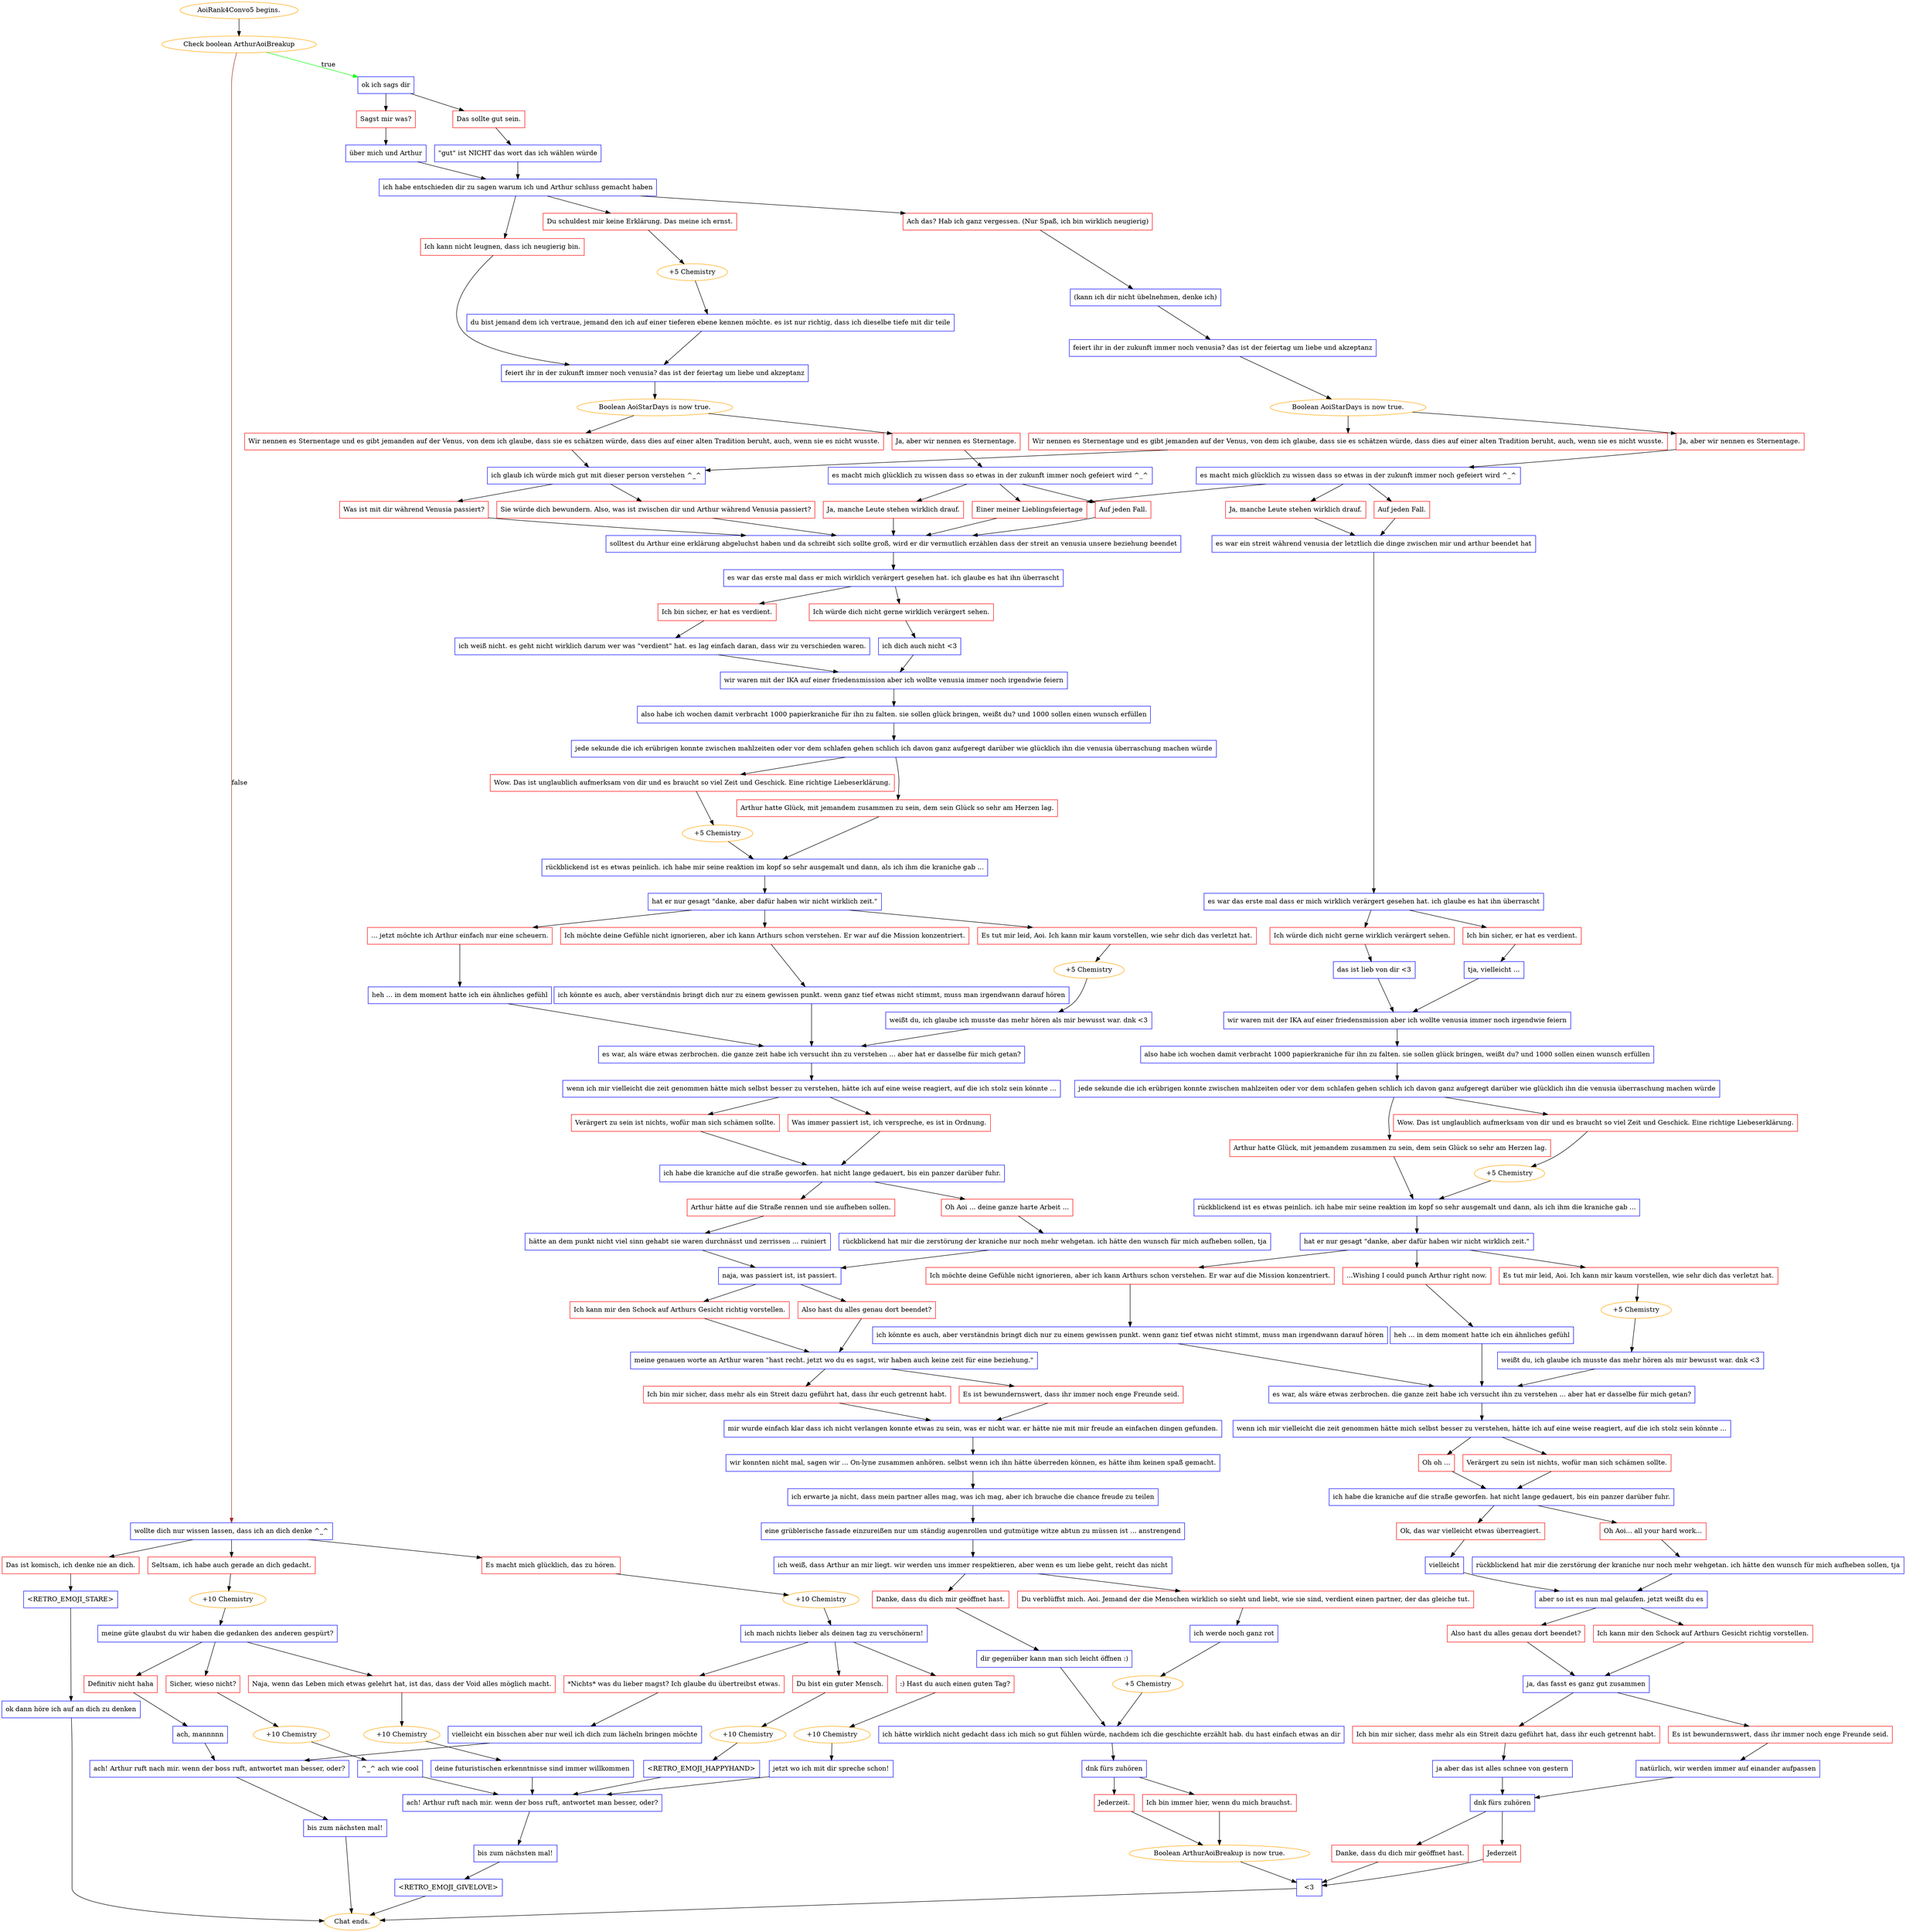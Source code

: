 digraph {
	"AoiRank4Convo5 begins." [color=orange];
		"AoiRank4Convo5 begins." -> j978891915;
	j978891915 [label="Check boolean ArthurAoiBreakup",color=orange];
		j978891915 -> j1930771139 [label=true,color=green];
		j978891915 -> j3615902018 [label=false,color=brown];
	j1930771139 [label="ok ich sags dir",shape=box,color=blue];
		j1930771139 -> j243908093;
		j1930771139 -> j3276854457;
	j3615902018 [label="wollte dich nur wissen lassen, dass ich an dich denke ^_^",shape=box,color=blue];
		j3615902018 -> j1372226602;
		j3615902018 -> j861201772;
		j3615902018 -> j1470511020;
	j243908093 [label="Sagst mir was?",shape=box,color=red];
		j243908093 -> j3746204002;
	j3276854457 [label="Das sollte gut sein.",shape=box,color=red];
		j3276854457 -> j2869185163;
	j1372226602 [label="Es macht mich glücklich, das zu hören.",shape=box,color=red];
		j1372226602 -> j1438307095;
	j861201772 [label="Seltsam, ich habe auch gerade an dich gedacht.",shape=box,color=red];
		j861201772 -> j1586001332;
	j1470511020 [label="Das ist komisch, ich denke nie an dich.",shape=box,color=red];
		j1470511020 -> j2318920505;
	j3746204002 [label="über mich und Arthur",shape=box,color=blue];
		j3746204002 -> j2883625829;
	j2869185163 [label="\"gut\" ist NICHT das wort das ich wählen würde",shape=box,color=blue];
		j2869185163 -> j2883625829;
	j1438307095 [label="+10 Chemistry",color=orange];
		j1438307095 -> j2775386548;
	j1586001332 [label="+10 Chemistry",color=orange];
		j1586001332 -> j1279086133;
	j2318920505 [label="<RETRO_EMOJI_STARE>",shape=box,color=blue];
		j2318920505 -> j1083270178;
	j2883625829 [label="ich habe entschieden dir zu sagen warum ich und Arthur schluss gemacht haben",shape=box,color=blue];
		j2883625829 -> j320133913;
		j2883625829 -> j4063493982;
		j2883625829 -> j2447356228;
	j2775386548 [label="ich mach nichts lieber als deinen tag zu verschönern!",shape=box,color=blue];
		j2775386548 -> j688075659;
		j2775386548 -> j2564841341;
		j2775386548 -> j1889386936;
	j1279086133 [label="meine güte glaubst du wir haben die gedanken des anderen gespürt?",shape=box,color=blue];
		j1279086133 -> j3313531760;
		j1279086133 -> j2456847570;
		j1279086133 -> j3143483318;
	j1083270178 [label="ok dann höre ich auf an dich zu denken",shape=box,color=blue];
		j1083270178 -> "Chat ends.";
	j320133913 [label="Du schuldest mir keine Erklärung. Das meine ich ernst.",shape=box,color=red];
		j320133913 -> j2499719358;
	j4063493982 [label="Ich kann nicht leugnen, dass ich neugierig bin.",shape=box,color=red];
		j4063493982 -> j2772637207;
	j2447356228 [label="Ach das? Hab ich ganz vergessen. (Nur Spaß, ich bin wirklich neugierig)",shape=box,color=red];
		j2447356228 -> j2847202331;
	j688075659 [label="Du bist ein guter Mensch.",shape=box,color=red];
		j688075659 -> j1383989331;
	j2564841341 [label=":) Hast du auch einen guten Tag?",shape=box,color=red];
		j2564841341 -> j2807444573;
	j1889386936 [label="*Nichts* was du lieber magst? Ich glaube du übertreibst etwas.",shape=box,color=red];
		j1889386936 -> j3552260916;
	j3313531760 [label="Definitiv nicht haha",shape=box,color=red];
		j3313531760 -> j725817903;
	j2456847570 [label="Naja, wenn das Leben mich etwas gelehrt hat, ist das, dass der Void alles möglich macht.",shape=box,color=red];
		j2456847570 -> j3968306052;
	j3143483318 [label="Sicher, wieso nicht?",shape=box,color=red];
		j3143483318 -> j149758671;
	"Chat ends." [color=orange];
	j2499719358 [label="+5 Chemistry",color=orange];
		j2499719358 -> j3024271484;
	j2772637207 [label="feiert ihr in der zukunft immer noch venusia? das ist der feiertag um liebe und akzeptanz",shape=box,color=blue];
		j2772637207 -> j2673493295;
	j2847202331 [label="(kann ich dir nicht übelnehmen, denke ich)",shape=box,color=blue];
		j2847202331 -> j3104193949;
	j1383989331 [label="+10 Chemistry",color=orange];
		j1383989331 -> j3778973985;
	j2807444573 [label="+10 Chemistry",color=orange];
		j2807444573 -> j590444381;
	j3552260916 [label="vielleicht ein bisschen aber nur weil ich dich zum lächeln bringen möchte",shape=box,color=blue];
		j3552260916 -> j1886479331;
	j725817903 [label="ach, mannnnn",shape=box,color=blue];
		j725817903 -> j1886479331;
	j3968306052 [label="+10 Chemistry",color=orange];
		j3968306052 -> j3625526473;
	j149758671 [label="+10 Chemistry",color=orange];
		j149758671 -> j2400627821;
	j3024271484 [label="du bist jemand dem ich vertraue, jemand den ich auf einer tieferen ebene kennen möchte. es ist nur richtig, dass ich dieselbe tiefe mit dir teile",shape=box,color=blue];
		j3024271484 -> j2772637207;
	j2673493295 [label="Boolean AoiStarDays is now true.",color=orange];
		j2673493295 -> j2040892148;
		j2673493295 -> j3103823907;
	j3104193949 [label="feiert ihr in der zukunft immer noch venusia? das ist der feiertag um liebe und akzeptanz",shape=box,color=blue];
		j3104193949 -> j3531613683;
	j3778973985 [label="<RETRO_EMOJI_HAPPYHAND>",shape=box,color=blue];
		j3778973985 -> j500291117;
	j590444381 [label="jetzt wo ich mit dir spreche schon!",shape=box,color=blue];
		j590444381 -> j500291117;
	j1886479331 [label="ach! Arthur ruft nach mir. wenn der boss ruft, antwortet man besser, oder?",shape=box,color=blue];
		j1886479331 -> j2146503851;
	j3625526473 [label="deine futuristischen erkenntnisse sind immer willkommen",shape=box,color=blue];
		j3625526473 -> j500291117;
	j2400627821 [label="^_^ ach wie cool",shape=box,color=blue];
		j2400627821 -> j500291117;
	j2040892148 [label="Ja, aber wir nennen es Sternentage.",shape=box,color=red];
		j2040892148 -> j4015835692;
	j3103823907 [label="Wir nennen es Sternentage und es gibt jemanden auf der Venus, von dem ich glaube, dass sie es schätzen würde, dass dies auf einer alten Tradition beruht, auch, wenn sie es nicht wusste.",shape=box,color=red];
		j3103823907 -> j1827396033;
	j3531613683 [label="Boolean AoiStarDays is now true.",color=orange];
		j3531613683 -> j3352766298;
		j3531613683 -> j966400344;
	j500291117 [label="ach! Arthur ruft nach mir. wenn der boss ruft, antwortet man besser, oder?",shape=box,color=blue];
		j500291117 -> j3443155259;
	j2146503851 [label="bis zum nächsten mal!",shape=box,color=blue];
		j2146503851 -> "Chat ends.";
	j4015835692 [label="es macht mich glücklich zu wissen dass so etwas in der zukunft immer noch gefeiert wird ^_^",shape=box,color=blue];
		j4015835692 -> j830257514;
		j4015835692 -> j3138342207;
		j4015835692 -> j3997143853;
	j1827396033 [label="ich glaub ich würde mich gut mit dieser person verstehen ^_^",shape=box,color=blue];
		j1827396033 -> j2617874800;
		j1827396033 -> j726485594;
	j3352766298 [label="Ja, aber wir nennen es Sternentage.",shape=box,color=red];
		j3352766298 -> j1870310567;
	j966400344 [label="Wir nennen es Sternentage und es gibt jemanden auf der Venus, von dem ich glaube, dass sie es schätzen würde, dass dies auf einer alten Tradition beruht, auch, wenn sie es nicht wusste.",shape=box,color=red];
		j966400344 -> j1827396033;
	j3443155259 [label="bis zum nächsten mal!",shape=box,color=blue];
		j3443155259 -> j3455463371;
	j830257514 [label="Auf jeden Fall.",shape=box,color=red];
		j830257514 -> j1840880693;
	j3138342207 [label="Ja, manche Leute stehen wirklich drauf.",shape=box,color=red];
		j3138342207 -> j1840880693;
	j3997143853 [label="Einer meiner Lieblingsfeiertage",shape=box,color=red];
		j3997143853 -> j1840880693;
	j2617874800 [label="Sie würde dich bewundern. Also, was ist zwischen dir und Arthur während Venusia passiert?",shape=box,color=red];
		j2617874800 -> j1840880693;
	j726485594 [label="Was ist mit dir während Venusia passiert?",shape=box,color=red];
		j726485594 -> j1840880693;
	j1870310567 [label="es macht mich glücklich zu wissen dass so etwas in der zukunft immer noch gefeiert wird ^_^",shape=box,color=blue];
		j1870310567 -> j3997143853;
		j1870310567 -> j1956369179;
		j1870310567 -> j3013372561;
	j3455463371 [label="<RETRO_EMOJI_GIVELOVE>",shape=box,color=blue];
		j3455463371 -> "Chat ends.";
	j1840880693 [label="solltest du Arthur eine erklärung abgeluchst haben und da schreibt sich sollte groß, wird er dir vermutlich erzählen dass der streit an venusia unsere beziehung beendet",shape=box,color=blue];
		j1840880693 -> j2145833222;
	j1956369179 [label="Ja, manche Leute stehen wirklich drauf.",shape=box,color=red];
		j1956369179 -> j3785112249;
	j3013372561 [label="Auf jeden Fall.",shape=box,color=red];
		j3013372561 -> j3785112249;
	j2145833222 [label="es war das erste mal dass er mich wirklich verärgert gesehen hat. ich glaube es hat ihn überrascht",shape=box,color=blue];
		j2145833222 -> j1749380202;
		j2145833222 -> j1100329181;
	j3785112249 [label="es war ein streit während venusia der letztlich die dinge zwischen mir und arthur beendet hat",shape=box,color=blue];
		j3785112249 -> j4204695473;
	j1749380202 [label="Ich würde dich nicht gerne wirklich verärgert sehen.",shape=box,color=red];
		j1749380202 -> j687193115;
	j1100329181 [label="Ich bin sicher, er hat es verdient.",shape=box,color=red];
		j1100329181 -> j4180341526;
	j4204695473 [label="es war das erste mal dass er mich wirklich verärgert gesehen hat. ich glaube es hat ihn überrascht",shape=box,color=blue];
		j4204695473 -> j2888104551;
		j4204695473 -> j1225557233;
	j687193115 [label="ich dich auch nicht <3",shape=box,color=blue];
		j687193115 -> j1153746524;
	j4180341526 [label="ich weiß nicht. es geht nicht wirklich darum wer was \"verdient\" hat. es lag einfach daran, dass wir zu verschieden waren.",shape=box,color=blue];
		j4180341526 -> j1153746524;
	j2888104551 [label="Ich würde dich nicht gerne wirklich verärgert sehen.",shape=box,color=red];
		j2888104551 -> j715139285;
	j1225557233 [label="Ich bin sicher, er hat es verdient.",shape=box,color=red];
		j1225557233 -> j3828474551;
	j1153746524 [label="wir waren mit der IKA auf einer friedensmission aber ich wollte venusia immer noch irgendwie feiern",shape=box,color=blue];
		j1153746524 -> j1253179169;
	j715139285 [label="das ist lieb von dir <3",shape=box,color=blue];
		j715139285 -> j4128385056;
	j3828474551 [label="tja, vielleicht ...",shape=box,color=blue];
		j3828474551 -> j4128385056;
	j1253179169 [label="also habe ich wochen damit verbracht 1000 papierkraniche für ihn zu falten. sie sollen glück bringen, weißt du? und 1000 sollen einen wunsch erfüllen",shape=box,color=blue];
		j1253179169 -> j722313492;
	j4128385056 [label="wir waren mit der IKA auf einer friedensmission aber ich wollte venusia immer noch irgendwie feiern",shape=box,color=blue];
		j4128385056 -> j2686035835;
	j722313492 [label="jede sekunde die ich erübrigen konnte zwischen mahlzeiten oder vor dem schlafen gehen schlich ich davon ganz aufgeregt darüber wie glücklich ihn die venusia überraschung machen würde",shape=box,color=blue];
		j722313492 -> j912395476;
		j722313492 -> j2895362515;
	j2686035835 [label="also habe ich wochen damit verbracht 1000 papierkraniche für ihn zu falten. sie sollen glück bringen, weißt du? und 1000 sollen einen wunsch erfüllen",shape=box,color=blue];
		j2686035835 -> j572038520;
	j912395476 [label="Wow. Das ist unglaublich aufmerksam von dir und es braucht so viel Zeit und Geschick. Eine richtige Liebeserklärung.",shape=box,color=red];
		j912395476 -> j3166379872;
	j2895362515 [label="Arthur hatte Glück, mit jemandem zusammen zu sein, dem sein Glück so sehr am Herzen lag.",shape=box,color=red];
		j2895362515 -> j795946617;
	j572038520 [label="jede sekunde die ich erübrigen konnte zwischen mahlzeiten oder vor dem schlafen gehen schlich ich davon ganz aufgeregt darüber wie glücklich ihn die venusia überraschung machen würde",shape=box,color=blue];
		j572038520 -> j74098622;
		j572038520 -> j439260647;
	j3166379872 [label="+5 Chemistry",color=orange];
		j3166379872 -> j795946617;
	j795946617 [label="rückblickend ist es etwas peinlich. ich habe mir seine reaktion im kopf so sehr ausgemalt und dann, als ich ihm die kraniche gab ...",shape=box,color=blue];
		j795946617 -> j2955814329;
	j74098622 [label="Wow. Das ist unglaublich aufmerksam von dir und es braucht so viel Zeit und Geschick. Eine richtige Liebeserklärung.",shape=box,color=red];
		j74098622 -> j227460174;
	j439260647 [label="Arthur hatte Glück, mit jemandem zusammen zu sein, dem sein Glück so sehr am Herzen lag.",shape=box,color=red];
		j439260647 -> j2577531393;
	j2955814329 [label="hat er nur gesagt \"danke, aber dafür haben wir nicht wirklich zeit.\"",shape=box,color=blue];
		j2955814329 -> j906397257;
		j2955814329 -> j2418136598;
		j2955814329 -> j2853177207;
	j227460174 [label="+5 Chemistry",color=orange];
		j227460174 -> j2577531393;
	j2577531393 [label="rückblickend ist es etwas peinlich. ich habe mir seine reaktion im kopf so sehr ausgemalt und dann, als ich ihm die kraniche gab ...",shape=box,color=blue];
		j2577531393 -> j2266005704;
	j906397257 [label="... jetzt möchte ich Arthur einfach nur eine scheuern.",shape=box,color=red];
		j906397257 -> j3038708217;
	j2418136598 [label="Es tut mir leid, Aoi. Ich kann mir kaum vorstellen, wie sehr dich das verletzt hat.",shape=box,color=red];
		j2418136598 -> j1369226389;
	j2853177207 [label="Ich möchte deine Gefühle nicht ignorieren, aber ich kann Arthurs schon verstehen. Er war auf die Mission konzentriert.",shape=box,color=red];
		j2853177207 -> j3370765085;
	j2266005704 [label="hat er nur gesagt \"danke, aber dafür haben wir nicht wirklich zeit.\"",shape=box,color=blue];
		j2266005704 -> j3897657761;
		j2266005704 -> j3568066638;
		j2266005704 -> j1314932298;
	j3038708217 [label="heh ... in dem moment hatte ich ein ähnliches gefühl",shape=box,color=blue];
		j3038708217 -> j2028702171;
	j1369226389 [label="+5 Chemistry",color=orange];
		j1369226389 -> j1926675229;
	j3370765085 [label="ich könnte es auch, aber verständnis bringt dich nur zu einem gewissen punkt. wenn ganz tief etwas nicht stimmt, muss man irgendwann darauf hören",shape=box,color=blue];
		j3370765085 -> j2028702171;
	j3897657761 [label="Ich möchte deine Gefühle nicht ignorieren, aber ich kann Arthurs schon verstehen. Er war auf die Mission konzentriert.",shape=box,color=red];
		j3897657761 -> j580517464;
	j3568066638 [label="Es tut mir leid, Aoi. Ich kann mir kaum vorstellen, wie sehr dich das verletzt hat.",shape=box,color=red];
		j3568066638 -> j277231377;
	j1314932298 [label="...Wishing I could punch Arthur right now.",shape=box,color=red];
		j1314932298 -> j889684420;
	j2028702171 [label="es war, als wäre etwas zerbrochen. die ganze zeit habe ich versucht ihn zu verstehen ... aber hat er dasselbe für mich getan?",shape=box,color=blue];
		j2028702171 -> j1570205507;
	j1926675229 [label="weißt du, ich glaube ich musste das mehr hören als mir bewusst war. dnk <3",shape=box,color=blue];
		j1926675229 -> j2028702171;
	j580517464 [label="ich könnte es auch, aber verständnis bringt dich nur zu einem gewissen punkt. wenn ganz tief etwas nicht stimmt, muss man irgendwann darauf hören",shape=box,color=blue];
		j580517464 -> j3060075437;
	j277231377 [label="+5 Chemistry",color=orange];
		j277231377 -> j4034737792;
	j889684420 [label="heh ... in dem moment hatte ich ein ähnliches gefühl",shape=box,color=blue];
		j889684420 -> j3060075437;
	j1570205507 [label="wenn ich mir vielleicht die zeit genommen hätte mich selbst besser zu verstehen, hätte ich auf eine weise reagiert, auf die ich stolz sein könnte ...",shape=box,color=blue];
		j1570205507 -> j3089338534;
		j1570205507 -> j1164195510;
	j3060075437 [label="es war, als wäre etwas zerbrochen. die ganze zeit habe ich versucht ihn zu verstehen ... aber hat er dasselbe für mich getan?",shape=box,color=blue];
		j3060075437 -> j1128406844;
	j4034737792 [label="weißt du, ich glaube ich musste das mehr hören als mir bewusst war. dnk <3",shape=box,color=blue];
		j4034737792 -> j3060075437;
	j3089338534 [label="Verärgert zu sein ist nichts, wofür man sich schämen sollte.",shape=box,color=red];
		j3089338534 -> j1595666074;
	j1164195510 [label="Was immer passiert ist, ich verspreche, es ist in Ordnung.",shape=box,color=red];
		j1164195510 -> j1595666074;
	j1128406844 [label="wenn ich mir vielleicht die zeit genommen hätte mich selbst besser zu verstehen, hätte ich auf eine weise reagiert, auf die ich stolz sein könnte ...",shape=box,color=blue];
		j1128406844 -> j3012553350;
		j1128406844 -> j3073903707;
	j1595666074 [label="ich habe die kraniche auf die straße geworfen. hat nicht lange gedauert, bis ein panzer darüber fuhr.",shape=box,color=blue];
		j1595666074 -> j3155861767;
		j1595666074 -> j875479310;
	j3012553350 [label="Oh oh ...",shape=box,color=red];
		j3012553350 -> j934595586;
	j3073903707 [label="Verärgert zu sein ist nichts, wofür man sich schämen sollte.",shape=box,color=red];
		j3073903707 -> j934595586;
	j3155861767 [label="Oh Aoi ... deine ganze harte Arbeit ...",shape=box,color=red];
		j3155861767 -> j216799176;
	j875479310 [label="Arthur hätte auf die Straße rennen und sie aufheben sollen.",shape=box,color=red];
		j875479310 -> j2576484344;
	j934595586 [label="ich habe die kraniche auf die straße geworfen. hat nicht lange gedauert, bis ein panzer darüber fuhr.",shape=box,color=blue];
		j934595586 -> j3740333074;
		j934595586 -> j149457693;
	j216799176 [label="rückblickend hat mir die zerstörung der kraniche nur noch mehr wehgetan. ich hätte den wunsch für mich aufheben sollen, tja",shape=box,color=blue];
		j216799176 -> j1900136960;
	j2576484344 [label="hätte an dem punkt nicht viel sinn gehabt sie waren durchnässt und zerrissen ... ruiniert",shape=box,color=blue];
		j2576484344 -> j1900136960;
	j3740333074 [label="Oh Aoi... all your hard work...",shape=box,color=red];
		j3740333074 -> j715131339;
	j149457693 [label="Ok, das war vielleicht etwas überreagiert.",shape=box,color=red];
		j149457693 -> j3169225726;
	j1900136960 [label="naja, was passiert ist, ist passiert.",shape=box,color=blue];
		j1900136960 -> j1830200982;
		j1900136960 -> j4145568039;
	j715131339 [label="rückblickend hat mir die zerstörung der kraniche nur noch mehr wehgetan. ich hätte den wunsch für mich aufheben sollen, tja",shape=box,color=blue];
		j715131339 -> j1128694703;
	j3169225726 [label="vielleicht",shape=box,color=blue];
		j3169225726 -> j1128694703;
	j1830200982 [label="Also hast du alles genau dort beendet?",shape=box,color=red];
		j1830200982 -> j3923761081;
	j4145568039 [label="Ich kann mir den Schock auf Arthurs Gesicht richtig vorstellen.",shape=box,color=red];
		j4145568039 -> j3923761081;
	j1128694703 [label="aber so ist es nun mal gelaufen. jetzt weißt du es",shape=box,color=blue];
		j1128694703 -> j201764929;
		j1128694703 -> j627158663;
	j3923761081 [label="meine genauen worte an Arthur waren \"hast recht. jetzt wo du es sagst, wir haben auch keine zeit für eine beziehung.\"",shape=box,color=blue];
		j3923761081 -> j1617984033;
		j3923761081 -> j2936663631;
	j201764929 [label="Also hast du alles genau dort beendet?",shape=box,color=red];
		j201764929 -> j4151047811;
	j627158663 [label="Ich kann mir den Schock auf Arthurs Gesicht richtig vorstellen.",shape=box,color=red];
		j627158663 -> j4151047811;
	j1617984033 [label="Es ist bewundernswert, dass ihr immer noch enge Freunde seid.",shape=box,color=red];
		j1617984033 -> j1620814771;
	j2936663631 [label="Ich bin mir sicher, dass mehr als ein Streit dazu geführt hat, dass ihr euch getrennt habt.",shape=box,color=red];
		j2936663631 -> j1620814771;
	j4151047811 [label="ja, das fasst es ganz gut zusammen",shape=box,color=blue];
		j4151047811 -> j2235949929;
		j4151047811 -> j3342590200;
	j1620814771 [label="mir wurde einfach klar dass ich nicht verlangen konnte etwas zu sein, was er nicht war. er hätte nie mit mir freude an einfachen dingen gefunden.",shape=box,color=blue];
		j1620814771 -> j1786422769;
	j2235949929 [label="Es ist bewundernswert, dass ihr immer noch enge Freunde seid.",shape=box,color=red];
		j2235949929 -> j4225789268;
	j3342590200 [label="Ich bin mir sicher, dass mehr als ein Streit dazu geführt hat, dass ihr euch getrennt habt.",shape=box,color=red];
		j3342590200 -> j363320864;
	j1786422769 [label="wir konnten nicht mal, sagen wir ... On-lyne zusammen anhören. selbst wenn ich ihn hätte überreden können, es hätte ihm keinen spaß gemacht.",shape=box,color=blue];
		j1786422769 -> j2440732430;
	j4225789268 [label="natürlich, wir werden immer auf einander aufpassen",shape=box,color=blue];
		j4225789268 -> j973222881;
	j363320864 [label="ja aber das ist alles schnee von gestern",shape=box,color=blue];
		j363320864 -> j973222881;
	j2440732430 [label="ich erwarte ja nicht, dass mein partner alles mag, was ich mag, aber ich brauche die chance freude zu teilen",shape=box,color=blue];
		j2440732430 -> j1298166368;
	j973222881 [label="dnk fürs zuhören",shape=box,color=blue];
		j973222881 -> j1815440800;
		j973222881 -> j404620694;
	j1298166368 [label="eine grüblerische fassade einzureißen nur um ständig augenrollen und gutmütige witze abtun zu müssen ist ... anstrengend",shape=box,color=blue];
		j1298166368 -> j4289526476;
	j1815440800 [label="Jederzeit",shape=box,color=red];
		j1815440800 -> j1841680728;
	j404620694 [label="Danke, dass du dich mir geöffnet hast.",shape=box,color=red];
		j404620694 -> j1841680728;
	j4289526476 [label="ich weiß, dass Arthur an mir liegt. wir werden uns immer respektieren, aber wenn es um liebe geht, reicht das nicht",shape=box,color=blue];
		j4289526476 -> j3103532293;
		j4289526476 -> j1001216772;
	j1841680728 [label="<3",shape=box,color=blue];
		j1841680728 -> "Chat ends.";
	j3103532293 [label="Danke, dass du dich mir geöffnet hast.",shape=box,color=red];
		j3103532293 -> j3177356625;
	j1001216772 [label="Du verblüffst mich. Aoi. Jemand der die Menschen wirklich so sieht und liebt, wie sie sind, verdient einen partner, der das gleiche tut.",shape=box,color=red];
		j1001216772 -> j2011682366;
	j3177356625 [label="dir gegenüber kann man sich leicht öffnen :)",shape=box,color=blue];
		j3177356625 -> j1562554783;
	j2011682366 [label="ich werde noch ganz rot",shape=box,color=blue];
		j2011682366 -> j3093288717;
	j1562554783 [label="ich hätte wirklich nicht gedacht dass ich mich so gut fühlen würde, nachdem ich die geschichte erzählt hab. du hast einfach etwas an dir",shape=box,color=blue];
		j1562554783 -> j749221066;
	j3093288717 [label="+5 Chemistry",color=orange];
		j3093288717 -> j1562554783;
	j749221066 [label="dnk fürs zuhören",shape=box,color=blue];
		j749221066 -> j1029641221;
		j749221066 -> j3378489064;
	j1029641221 [label="Ich bin immer hier, wenn du mich brauchst.",shape=box,color=red];
		j1029641221 -> j242659642;
	j3378489064 [label="Jederzeit.",shape=box,color=red];
		j3378489064 -> j242659642;
	j242659642 [label="Boolean ArthurAoiBreakup is now true.",color=orange];
		j242659642 -> j1841680728;
}